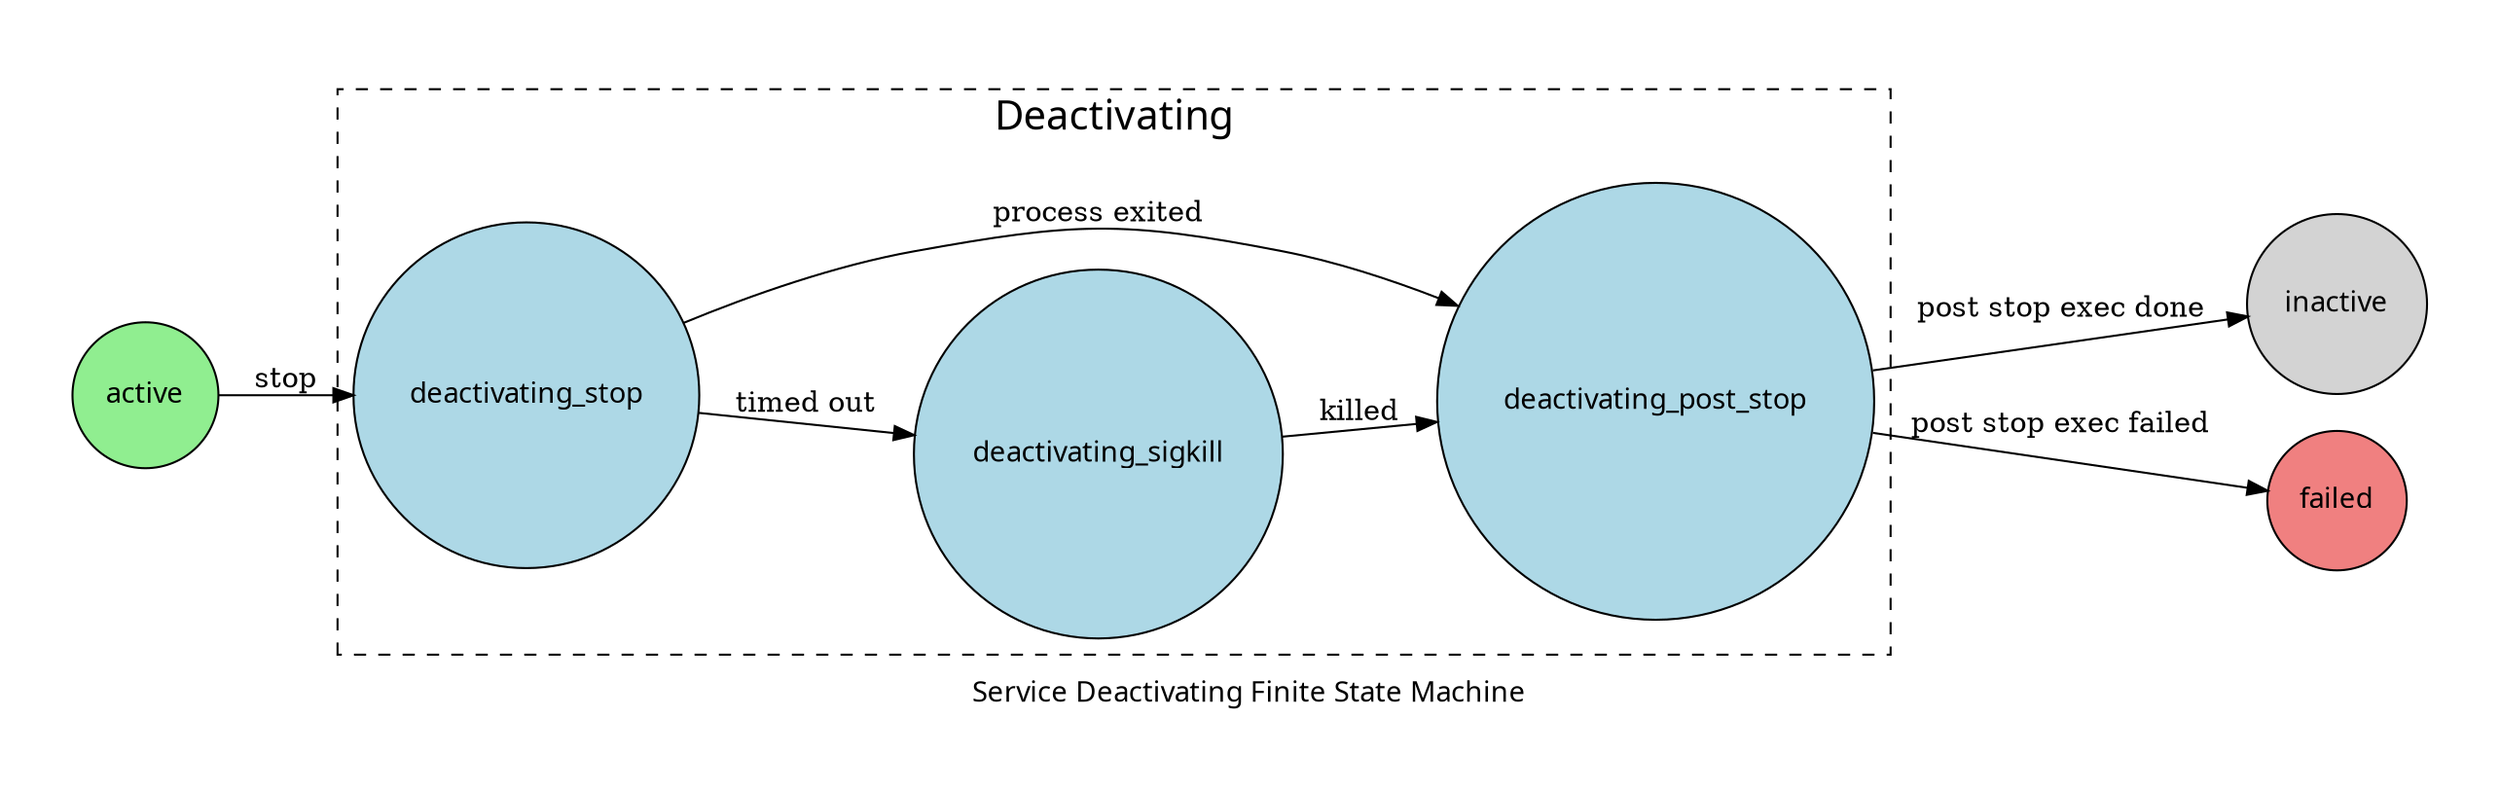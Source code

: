 // MIT License
// Copyright (c) 2025 Pooyan Khanjankhani

digraph service_states {
	label="Service Deactivating Finite State Machine";
	rankdir=LR;
	fontname="Ubuntu";
	style=solid;
	graph [pad="0.5"];
	node [shape=circle, style=filled, fillcolor=lightblue, fontname="Ubuntu"];
	{ rank=max; inactive; };
	{ rank=same; active; };

	// States
	inactive               [label="inactive", fillcolor="lightgray"];
	active                 [label="active", fillcolor="lightgreen"];
	failed                 [label="failed", fillcolor="lightcoral"];

	subgraph cluster_deactivating {
		label="Deactivating";
		style=dashed;
		fontsize=20;

		deactivating_stop        [label="deactivating_stop"];
		deactivating_sigkill     [label="deactivating_sigkill"];
		deactivating_post_stop   [label="deactivating_post_stop"];
	}

	// Transitions
	active                 -> deactivating_stop      [label="stop"]
	deactivating_stop      -> deactivating_sigkill   [label="timed out"]
	deactivating_stop      -> deactivating_post_stop [label="process exited"]
	deactivating_sigkill   -> deactivating_post_stop [label="killed"]
	deactivating_post_stop -> inactive               [label="post stop exec done"]
	deactivating_post_stop -> failed                 [label="post stop exec failed"]
}
